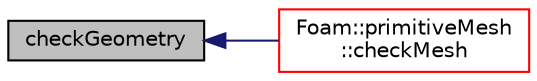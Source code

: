 digraph "checkGeometry"
{
  bgcolor="transparent";
  edge [fontname="Helvetica",fontsize="10",labelfontname="Helvetica",labelfontsize="10"];
  node [fontname="Helvetica",fontsize="10",shape=record];
  rankdir="LR";
  Node1 [label="checkGeometry",height=0.2,width=0.4,color="black", fillcolor="grey75", style="filled", fontcolor="black"];
  Node1 -> Node2 [dir="back",color="midnightblue",fontsize="10",style="solid",fontname="Helvetica"];
  Node2 [label="Foam::primitiveMesh\l::checkMesh",height=0.2,width=0.4,color="red",URL="$a01956.html#ac739af358952a81ae509ef75becbecf5",tooltip="Check mesh for correctness. Returns false for no error. "];
}
